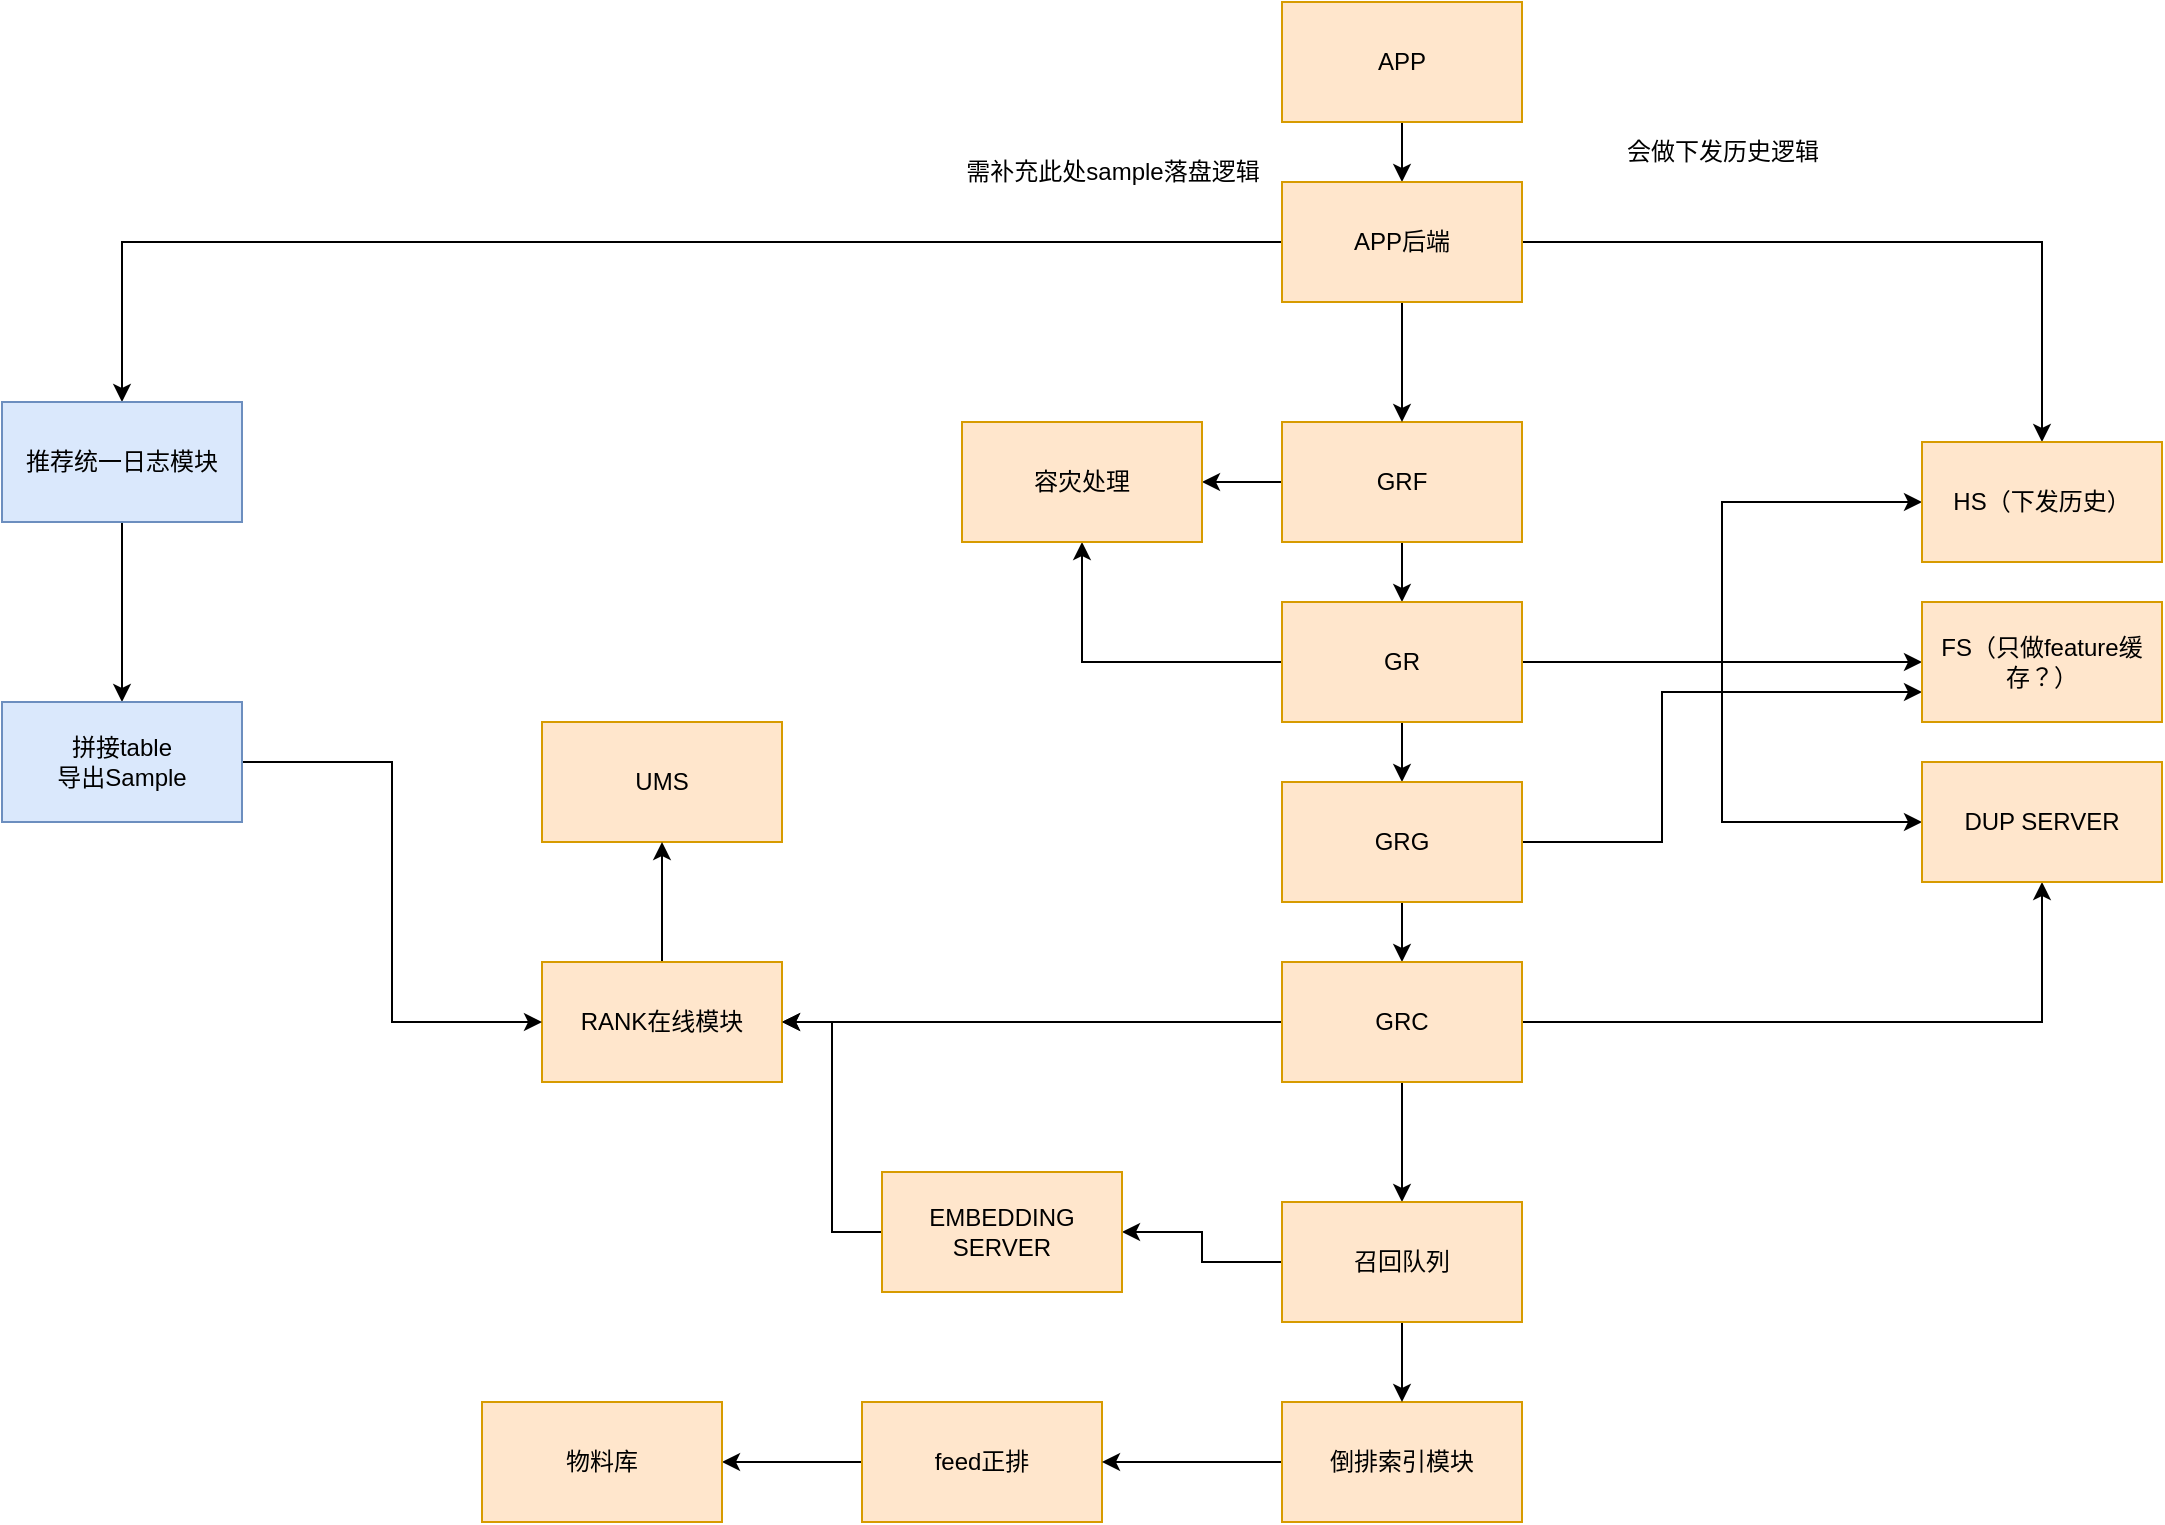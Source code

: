 <mxfile version="21.3.3" type="github">
  <diagram name="第 1 页" id="AVeitkVFInF4Xy_BO3cl">
    <mxGraphModel dx="2165" dy="693" grid="1" gridSize="10" guides="1" tooltips="1" connect="1" arrows="1" fold="1" page="1" pageScale="1" pageWidth="827" pageHeight="1169" math="0" shadow="0">
      <root>
        <mxCell id="0" />
        <mxCell id="1" parent="0" />
        <mxCell id="V10VlZF6euUfU3pcG2s0-25" style="edgeStyle=orthogonalEdgeStyle;rounded=0;orthogonalLoop=1;jettySize=auto;html=1;exitX=0.5;exitY=1;exitDx=0;exitDy=0;entryX=0.5;entryY=0;entryDx=0;entryDy=0;" edge="1" parent="1" source="V10VlZF6euUfU3pcG2s0-1" target="V10VlZF6euUfU3pcG2s0-3">
          <mxGeometry relative="1" as="geometry" />
        </mxCell>
        <mxCell id="V10VlZF6euUfU3pcG2s0-50" style="edgeStyle=orthogonalEdgeStyle;rounded=0;orthogonalLoop=1;jettySize=auto;html=1;exitX=0;exitY=0.5;exitDx=0;exitDy=0;entryX=1;entryY=0.5;entryDx=0;entryDy=0;" edge="1" parent="1" source="V10VlZF6euUfU3pcG2s0-1" target="V10VlZF6euUfU3pcG2s0-7">
          <mxGeometry relative="1" as="geometry" />
        </mxCell>
        <mxCell id="V10VlZF6euUfU3pcG2s0-1" value="GRF" style="rounded=0;whiteSpace=wrap;html=1;fillColor=#ffe6cc;strokeColor=#d79b00;" vertex="1" parent="1">
          <mxGeometry x="430" y="210" width="120" height="60" as="geometry" />
        </mxCell>
        <mxCell id="V10VlZF6euUfU3pcG2s0-26" style="edgeStyle=orthogonalEdgeStyle;rounded=0;orthogonalLoop=1;jettySize=auto;html=1;exitX=0.5;exitY=1;exitDx=0;exitDy=0;entryX=0.5;entryY=0;entryDx=0;entryDy=0;" edge="1" parent="1" source="V10VlZF6euUfU3pcG2s0-3" target="V10VlZF6euUfU3pcG2s0-4">
          <mxGeometry relative="1" as="geometry" />
        </mxCell>
        <mxCell id="V10VlZF6euUfU3pcG2s0-34" style="edgeStyle=orthogonalEdgeStyle;rounded=0;orthogonalLoop=1;jettySize=auto;html=1;exitX=1;exitY=0.5;exitDx=0;exitDy=0;entryX=0;entryY=0.5;entryDx=0;entryDy=0;" edge="1" parent="1" source="V10VlZF6euUfU3pcG2s0-3" target="V10VlZF6euUfU3pcG2s0-17">
          <mxGeometry relative="1" as="geometry" />
        </mxCell>
        <mxCell id="V10VlZF6euUfU3pcG2s0-35" style="edgeStyle=orthogonalEdgeStyle;rounded=0;orthogonalLoop=1;jettySize=auto;html=1;exitX=1;exitY=0.5;exitDx=0;exitDy=0;entryX=0;entryY=0.5;entryDx=0;entryDy=0;" edge="1" parent="1" source="V10VlZF6euUfU3pcG2s0-3" target="V10VlZF6euUfU3pcG2s0-16">
          <mxGeometry relative="1" as="geometry" />
        </mxCell>
        <mxCell id="V10VlZF6euUfU3pcG2s0-36" style="edgeStyle=orthogonalEdgeStyle;rounded=0;orthogonalLoop=1;jettySize=auto;html=1;exitX=1;exitY=0.5;exitDx=0;exitDy=0;entryX=0;entryY=0.5;entryDx=0;entryDy=0;" edge="1" parent="1" source="V10VlZF6euUfU3pcG2s0-3" target="V10VlZF6euUfU3pcG2s0-18">
          <mxGeometry relative="1" as="geometry" />
        </mxCell>
        <mxCell id="V10VlZF6euUfU3pcG2s0-51" style="edgeStyle=orthogonalEdgeStyle;rounded=0;orthogonalLoop=1;jettySize=auto;html=1;exitX=0;exitY=0.5;exitDx=0;exitDy=0;entryX=0.5;entryY=1;entryDx=0;entryDy=0;" edge="1" parent="1" source="V10VlZF6euUfU3pcG2s0-3" target="V10VlZF6euUfU3pcG2s0-7">
          <mxGeometry relative="1" as="geometry" />
        </mxCell>
        <mxCell id="V10VlZF6euUfU3pcG2s0-3" value="GR" style="rounded=0;whiteSpace=wrap;html=1;fillColor=#ffe6cc;strokeColor=#d79b00;" vertex="1" parent="1">
          <mxGeometry x="430" y="300" width="120" height="60" as="geometry" />
        </mxCell>
        <mxCell id="V10VlZF6euUfU3pcG2s0-27" style="edgeStyle=orthogonalEdgeStyle;rounded=0;orthogonalLoop=1;jettySize=auto;html=1;exitX=0.5;exitY=1;exitDx=0;exitDy=0;entryX=0.5;entryY=0;entryDx=0;entryDy=0;" edge="1" parent="1" source="V10VlZF6euUfU3pcG2s0-4" target="V10VlZF6euUfU3pcG2s0-5">
          <mxGeometry relative="1" as="geometry" />
        </mxCell>
        <mxCell id="V10VlZF6euUfU3pcG2s0-40" style="edgeStyle=orthogonalEdgeStyle;rounded=0;orthogonalLoop=1;jettySize=auto;html=1;exitX=1;exitY=0.5;exitDx=0;exitDy=0;entryX=0;entryY=0.75;entryDx=0;entryDy=0;" edge="1" parent="1" source="V10VlZF6euUfU3pcG2s0-4" target="V10VlZF6euUfU3pcG2s0-16">
          <mxGeometry relative="1" as="geometry">
            <Array as="points">
              <mxPoint x="620" y="420" />
              <mxPoint x="620" y="345" />
            </Array>
          </mxGeometry>
        </mxCell>
        <mxCell id="V10VlZF6euUfU3pcG2s0-4" value="GRG" style="rounded=0;whiteSpace=wrap;html=1;fillColor=#ffe6cc;strokeColor=#d79b00;" vertex="1" parent="1">
          <mxGeometry x="430" y="390" width="120" height="60" as="geometry" />
        </mxCell>
        <mxCell id="V10VlZF6euUfU3pcG2s0-28" style="edgeStyle=orthogonalEdgeStyle;rounded=0;orthogonalLoop=1;jettySize=auto;html=1;exitX=0.5;exitY=1;exitDx=0;exitDy=0;entryX=0.5;entryY=0;entryDx=0;entryDy=0;" edge="1" parent="1" source="V10VlZF6euUfU3pcG2s0-5" target="V10VlZF6euUfU3pcG2s0-15">
          <mxGeometry relative="1" as="geometry" />
        </mxCell>
        <mxCell id="V10VlZF6euUfU3pcG2s0-38" style="edgeStyle=orthogonalEdgeStyle;rounded=0;orthogonalLoop=1;jettySize=auto;html=1;exitX=1;exitY=0.5;exitDx=0;exitDy=0;entryX=0.5;entryY=1;entryDx=0;entryDy=0;" edge="1" parent="1" source="V10VlZF6euUfU3pcG2s0-5" target="V10VlZF6euUfU3pcG2s0-18">
          <mxGeometry relative="1" as="geometry" />
        </mxCell>
        <mxCell id="V10VlZF6euUfU3pcG2s0-44" style="edgeStyle=orthogonalEdgeStyle;rounded=0;orthogonalLoop=1;jettySize=auto;html=1;exitX=0;exitY=0.5;exitDx=0;exitDy=0;entryX=1;entryY=0.5;entryDx=0;entryDy=0;" edge="1" parent="1" source="V10VlZF6euUfU3pcG2s0-5" target="V10VlZF6euUfU3pcG2s0-20">
          <mxGeometry relative="1" as="geometry" />
        </mxCell>
        <mxCell id="V10VlZF6euUfU3pcG2s0-5" value="GRC" style="rounded=0;whiteSpace=wrap;html=1;fillColor=#ffe6cc;strokeColor=#d79b00;" vertex="1" parent="1">
          <mxGeometry x="430" y="480" width="120" height="60" as="geometry" />
        </mxCell>
        <mxCell id="V10VlZF6euUfU3pcG2s0-6" value="UMS" style="rounded=0;whiteSpace=wrap;html=1;fillColor=#ffe6cc;strokeColor=#d79b00;" vertex="1" parent="1">
          <mxGeometry x="60" y="360" width="120" height="60" as="geometry" />
        </mxCell>
        <mxCell id="V10VlZF6euUfU3pcG2s0-7" value="容灾处理" style="rounded=0;whiteSpace=wrap;html=1;fillColor=#ffe6cc;strokeColor=#d79b00;" vertex="1" parent="1">
          <mxGeometry x="270" y="210" width="120" height="60" as="geometry" />
        </mxCell>
        <mxCell id="V10VlZF6euUfU3pcG2s0-23" style="edgeStyle=orthogonalEdgeStyle;rounded=0;orthogonalLoop=1;jettySize=auto;html=1;exitX=0.5;exitY=1;exitDx=0;exitDy=0;entryX=0.5;entryY=0;entryDx=0;entryDy=0;" edge="1" parent="1" source="V10VlZF6euUfU3pcG2s0-9" target="V10VlZF6euUfU3pcG2s0-10">
          <mxGeometry relative="1" as="geometry" />
        </mxCell>
        <mxCell id="V10VlZF6euUfU3pcG2s0-9" value="APP" style="rounded=0;whiteSpace=wrap;html=1;fillColor=#ffe6cc;strokeColor=#d79b00;" vertex="1" parent="1">
          <mxGeometry x="430" width="120" height="60" as="geometry" />
        </mxCell>
        <mxCell id="V10VlZF6euUfU3pcG2s0-22" style="edgeStyle=orthogonalEdgeStyle;rounded=0;orthogonalLoop=1;jettySize=auto;html=1;exitX=0;exitY=0.5;exitDx=0;exitDy=0;entryX=0.5;entryY=0;entryDx=0;entryDy=0;" edge="1" parent="1" source="V10VlZF6euUfU3pcG2s0-10" target="V10VlZF6euUfU3pcG2s0-19">
          <mxGeometry relative="1" as="geometry" />
        </mxCell>
        <mxCell id="V10VlZF6euUfU3pcG2s0-24" style="edgeStyle=orthogonalEdgeStyle;rounded=0;orthogonalLoop=1;jettySize=auto;html=1;exitX=0.5;exitY=1;exitDx=0;exitDy=0;" edge="1" parent="1" source="V10VlZF6euUfU3pcG2s0-10" target="V10VlZF6euUfU3pcG2s0-1">
          <mxGeometry relative="1" as="geometry" />
        </mxCell>
        <mxCell id="V10VlZF6euUfU3pcG2s0-52" style="edgeStyle=orthogonalEdgeStyle;rounded=0;orthogonalLoop=1;jettySize=auto;html=1;exitX=1;exitY=0.5;exitDx=0;exitDy=0;" edge="1" parent="1" source="V10VlZF6euUfU3pcG2s0-10" target="V10VlZF6euUfU3pcG2s0-17">
          <mxGeometry relative="1" as="geometry" />
        </mxCell>
        <mxCell id="V10VlZF6euUfU3pcG2s0-10" value="APP后端" style="rounded=0;whiteSpace=wrap;html=1;fillColor=#ffe6cc;strokeColor=#d79b00;" vertex="1" parent="1">
          <mxGeometry x="430" y="90" width="120" height="60" as="geometry" />
        </mxCell>
        <mxCell id="V10VlZF6euUfU3pcG2s0-11" value="会做下发历史逻辑" style="text;html=1;align=center;verticalAlign=middle;resizable=0;points=[];autosize=1;strokeColor=none;fillColor=none;" vertex="1" parent="1">
          <mxGeometry x="590" y="60" width="120" height="30" as="geometry" />
        </mxCell>
        <mxCell id="V10VlZF6euUfU3pcG2s0-12" value="需补充此处sample落盘逻辑" style="text;html=1;align=center;verticalAlign=middle;resizable=0;points=[];autosize=1;strokeColor=none;fillColor=none;" vertex="1" parent="1">
          <mxGeometry x="260" y="70" width="170" height="30" as="geometry" />
        </mxCell>
        <mxCell id="V10VlZF6euUfU3pcG2s0-42" style="edgeStyle=orthogonalEdgeStyle;rounded=0;orthogonalLoop=1;jettySize=auto;html=1;exitX=0;exitY=0.5;exitDx=0;exitDy=0;entryX=1;entryY=0.5;entryDx=0;entryDy=0;" edge="1" parent="1" source="V10VlZF6euUfU3pcG2s0-13" target="V10VlZF6euUfU3pcG2s0-21">
          <mxGeometry relative="1" as="geometry" />
        </mxCell>
        <mxCell id="V10VlZF6euUfU3pcG2s0-13" value="feed正排" style="rounded=0;whiteSpace=wrap;html=1;fillColor=#ffe6cc;strokeColor=#d79b00;" vertex="1" parent="1">
          <mxGeometry x="220" y="700" width="120" height="60" as="geometry" />
        </mxCell>
        <mxCell id="V10VlZF6euUfU3pcG2s0-41" style="edgeStyle=orthogonalEdgeStyle;rounded=0;orthogonalLoop=1;jettySize=auto;html=1;exitX=0;exitY=0.5;exitDx=0;exitDy=0;entryX=1;entryY=0.5;entryDx=0;entryDy=0;" edge="1" parent="1" source="V10VlZF6euUfU3pcG2s0-14" target="V10VlZF6euUfU3pcG2s0-13">
          <mxGeometry relative="1" as="geometry" />
        </mxCell>
        <mxCell id="V10VlZF6euUfU3pcG2s0-14" value="倒排索引模块" style="rounded=0;whiteSpace=wrap;html=1;fillColor=#ffe6cc;strokeColor=#d79b00;" vertex="1" parent="1">
          <mxGeometry x="430" y="700" width="120" height="60" as="geometry" />
        </mxCell>
        <mxCell id="V10VlZF6euUfU3pcG2s0-29" style="edgeStyle=orthogonalEdgeStyle;rounded=0;orthogonalLoop=1;jettySize=auto;html=1;exitX=0.5;exitY=1;exitDx=0;exitDy=0;entryX=0.5;entryY=0;entryDx=0;entryDy=0;" edge="1" parent="1" source="V10VlZF6euUfU3pcG2s0-15" target="V10VlZF6euUfU3pcG2s0-14">
          <mxGeometry relative="1" as="geometry" />
        </mxCell>
        <mxCell id="V10VlZF6euUfU3pcG2s0-32" style="edgeStyle=orthogonalEdgeStyle;rounded=0;orthogonalLoop=1;jettySize=auto;html=1;exitX=0;exitY=0.5;exitDx=0;exitDy=0;entryX=1;entryY=0.5;entryDx=0;entryDy=0;" edge="1" parent="1" source="V10VlZF6euUfU3pcG2s0-15" target="V10VlZF6euUfU3pcG2s0-30">
          <mxGeometry relative="1" as="geometry" />
        </mxCell>
        <mxCell id="V10VlZF6euUfU3pcG2s0-15" value="召回队列" style="rounded=0;whiteSpace=wrap;html=1;fillColor=#ffe6cc;strokeColor=#d79b00;" vertex="1" parent="1">
          <mxGeometry x="430" y="600" width="120" height="60" as="geometry" />
        </mxCell>
        <mxCell id="V10VlZF6euUfU3pcG2s0-16" value="FS（只做feature缓存？）" style="rounded=0;whiteSpace=wrap;html=1;fillColor=#ffe6cc;strokeColor=#d79b00;" vertex="1" parent="1">
          <mxGeometry x="750" y="300" width="120" height="60" as="geometry" />
        </mxCell>
        <mxCell id="V10VlZF6euUfU3pcG2s0-17" value="HS（下发历史）" style="rounded=0;whiteSpace=wrap;html=1;fillColor=#ffe6cc;strokeColor=#d79b00;" vertex="1" parent="1">
          <mxGeometry x="750" y="220" width="120" height="60" as="geometry" />
        </mxCell>
        <mxCell id="V10VlZF6euUfU3pcG2s0-18" value="DUP SERVER" style="rounded=0;whiteSpace=wrap;html=1;fillColor=#ffe6cc;strokeColor=#d79b00;" vertex="1" parent="1">
          <mxGeometry x="750" y="380" width="120" height="60" as="geometry" />
        </mxCell>
        <mxCell id="V10VlZF6euUfU3pcG2s0-48" style="edgeStyle=orthogonalEdgeStyle;rounded=0;orthogonalLoop=1;jettySize=auto;html=1;exitX=0.5;exitY=1;exitDx=0;exitDy=0;entryX=0.5;entryY=0;entryDx=0;entryDy=0;" edge="1" parent="1" source="V10VlZF6euUfU3pcG2s0-19" target="V10VlZF6euUfU3pcG2s0-45">
          <mxGeometry relative="1" as="geometry" />
        </mxCell>
        <mxCell id="V10VlZF6euUfU3pcG2s0-19" value="推荐统一日志模块" style="rounded=0;whiteSpace=wrap;html=1;fillColor=#dae8fc;strokeColor=#6c8ebf;" vertex="1" parent="1">
          <mxGeometry x="-210" y="200" width="120" height="60" as="geometry" />
        </mxCell>
        <mxCell id="V10VlZF6euUfU3pcG2s0-43" style="edgeStyle=orthogonalEdgeStyle;rounded=0;orthogonalLoop=1;jettySize=auto;html=1;exitX=0.5;exitY=0;exitDx=0;exitDy=0;entryX=0.5;entryY=1;entryDx=0;entryDy=0;" edge="1" parent="1" source="V10VlZF6euUfU3pcG2s0-20" target="V10VlZF6euUfU3pcG2s0-6">
          <mxGeometry relative="1" as="geometry" />
        </mxCell>
        <mxCell id="V10VlZF6euUfU3pcG2s0-20" value="RANK在线模块" style="rounded=0;whiteSpace=wrap;html=1;fillColor=#ffe6cc;strokeColor=#d79b00;" vertex="1" parent="1">
          <mxGeometry x="60" y="480" width="120" height="60" as="geometry" />
        </mxCell>
        <mxCell id="V10VlZF6euUfU3pcG2s0-21" value="物料库" style="rounded=0;whiteSpace=wrap;html=1;fillColor=#ffe6cc;strokeColor=#d79b00;" vertex="1" parent="1">
          <mxGeometry x="30" y="700" width="120" height="60" as="geometry" />
        </mxCell>
        <mxCell id="V10VlZF6euUfU3pcG2s0-33" style="edgeStyle=orthogonalEdgeStyle;rounded=0;orthogonalLoop=1;jettySize=auto;html=1;exitX=0;exitY=0.5;exitDx=0;exitDy=0;entryX=1;entryY=0.5;entryDx=0;entryDy=0;" edge="1" parent="1" source="V10VlZF6euUfU3pcG2s0-30" target="V10VlZF6euUfU3pcG2s0-20">
          <mxGeometry relative="1" as="geometry" />
        </mxCell>
        <mxCell id="V10VlZF6euUfU3pcG2s0-30" value="EMBEDDING SERVER" style="rounded=0;whiteSpace=wrap;html=1;fillColor=#ffe6cc;strokeColor=#d79b00;" vertex="1" parent="1">
          <mxGeometry x="230" y="585" width="120" height="60" as="geometry" />
        </mxCell>
        <mxCell id="V10VlZF6euUfU3pcG2s0-49" style="edgeStyle=orthogonalEdgeStyle;rounded=0;orthogonalLoop=1;jettySize=auto;html=1;exitX=1;exitY=0.5;exitDx=0;exitDy=0;entryX=0;entryY=0.5;entryDx=0;entryDy=0;" edge="1" parent="1" source="V10VlZF6euUfU3pcG2s0-45" target="V10VlZF6euUfU3pcG2s0-20">
          <mxGeometry relative="1" as="geometry" />
        </mxCell>
        <mxCell id="V10VlZF6euUfU3pcG2s0-45" value="拼接table&lt;br&gt;导出Sample" style="rounded=0;whiteSpace=wrap;html=1;fillColor=#dae8fc;strokeColor=#6c8ebf;" vertex="1" parent="1">
          <mxGeometry x="-210" y="350" width="120" height="60" as="geometry" />
        </mxCell>
      </root>
    </mxGraphModel>
  </diagram>
</mxfile>
